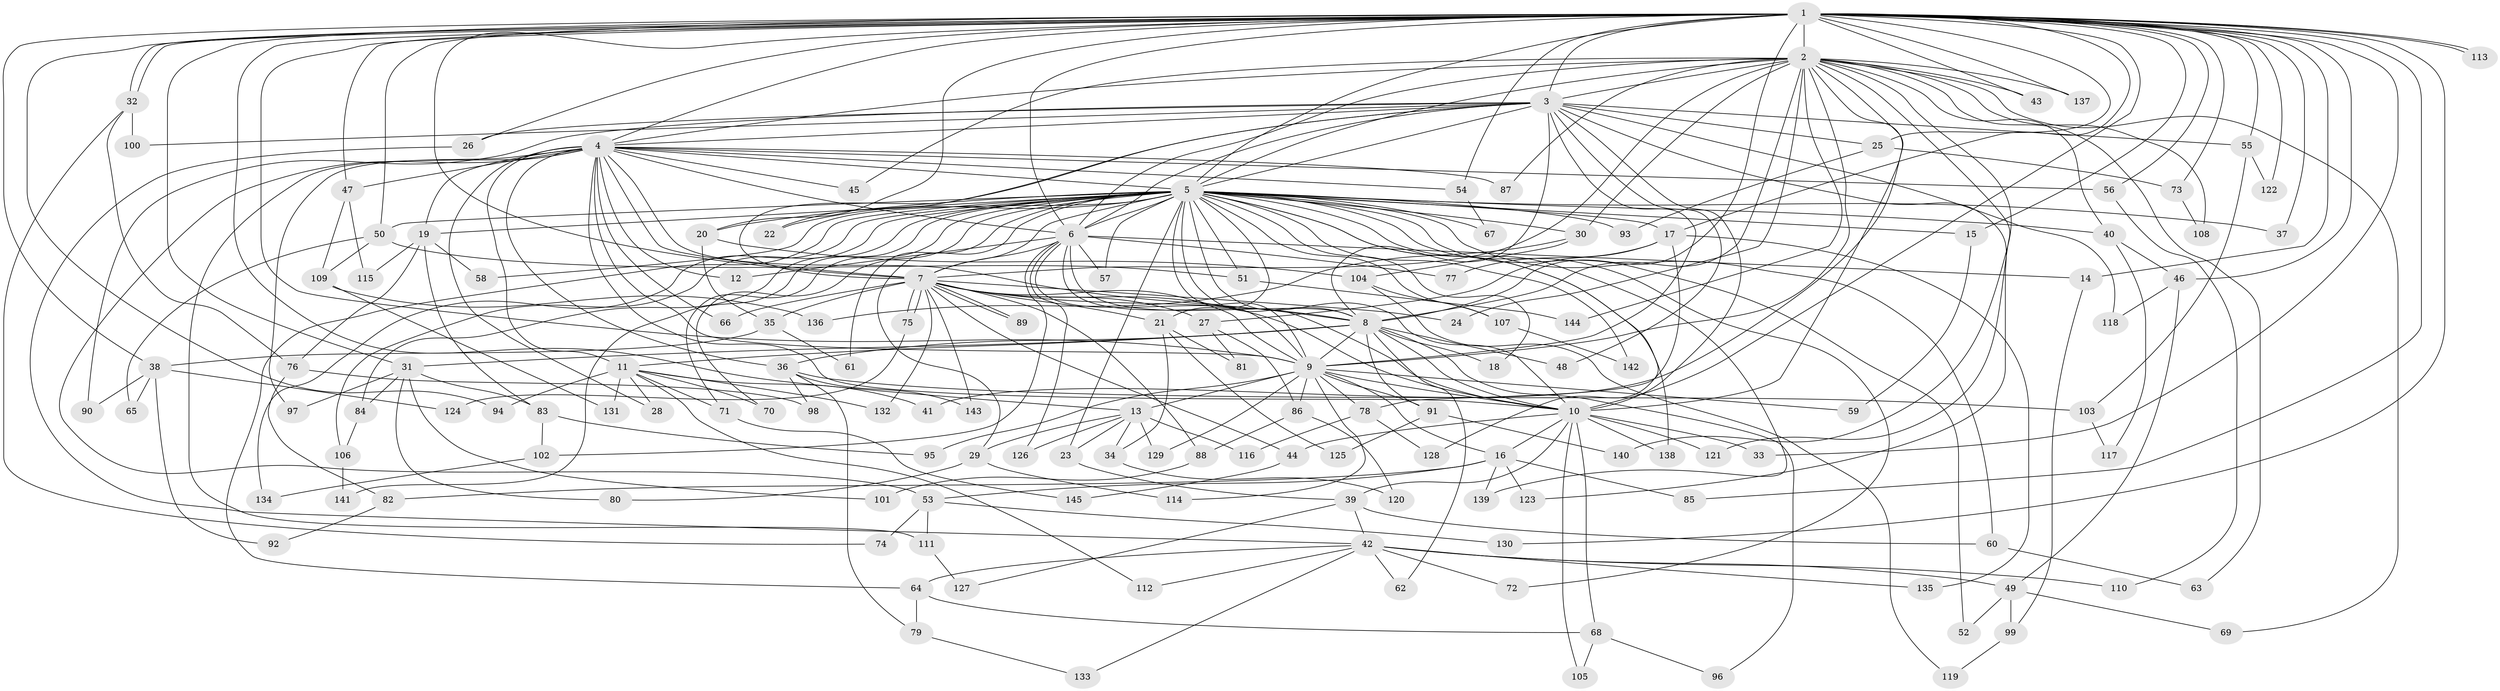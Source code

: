 // coarse degree distribution, {16: 0.0136986301369863, 17: 0.0273972602739726, 14: 0.0136986301369863, 9: 0.0136986301369863, 2: 0.2191780821917808, 29: 0.0136986301369863, 3: 0.2191780821917808, 15: 0.0136986301369863, 35: 0.0136986301369863, 6: 0.0547945205479452, 4: 0.1780821917808219, 5: 0.1095890410958904, 18: 0.0136986301369863, 1: 0.0273972602739726, 8: 0.0136986301369863, 11: 0.0136986301369863, 7: 0.0273972602739726, 13: 0.0136986301369863}
// Generated by graph-tools (version 1.1) at 2025/36/03/04/25 23:36:37]
// undirected, 145 vertices, 315 edges
graph export_dot {
  node [color=gray90,style=filled];
  1;
  2;
  3;
  4;
  5;
  6;
  7;
  8;
  9;
  10;
  11;
  12;
  13;
  14;
  15;
  16;
  17;
  18;
  19;
  20;
  21;
  22;
  23;
  24;
  25;
  26;
  27;
  28;
  29;
  30;
  31;
  32;
  33;
  34;
  35;
  36;
  37;
  38;
  39;
  40;
  41;
  42;
  43;
  44;
  45;
  46;
  47;
  48;
  49;
  50;
  51;
  52;
  53;
  54;
  55;
  56;
  57;
  58;
  59;
  60;
  61;
  62;
  63;
  64;
  65;
  66;
  67;
  68;
  69;
  70;
  71;
  72;
  73;
  74;
  75;
  76;
  77;
  78;
  79;
  80;
  81;
  82;
  83;
  84;
  85;
  86;
  87;
  88;
  89;
  90;
  91;
  92;
  93;
  94;
  95;
  96;
  97;
  98;
  99;
  100;
  101;
  102;
  103;
  104;
  105;
  106;
  107;
  108;
  109;
  110;
  111;
  112;
  113;
  114;
  115;
  116;
  117;
  118;
  119;
  120;
  121;
  122;
  123;
  124;
  125;
  126;
  127;
  128;
  129;
  130;
  131;
  132;
  133;
  134;
  135;
  136;
  137;
  138;
  139;
  140;
  141;
  142;
  143;
  144;
  145;
  1 -- 2;
  1 -- 3;
  1 -- 4;
  1 -- 5;
  1 -- 6;
  1 -- 7;
  1 -- 8;
  1 -- 9;
  1 -- 10;
  1 -- 13;
  1 -- 14;
  1 -- 15;
  1 -- 17;
  1 -- 20;
  1 -- 25;
  1 -- 26;
  1 -- 31;
  1 -- 32;
  1 -- 32;
  1 -- 33;
  1 -- 37;
  1 -- 38;
  1 -- 43;
  1 -- 46;
  1 -- 47;
  1 -- 50;
  1 -- 54;
  1 -- 55;
  1 -- 56;
  1 -- 73;
  1 -- 85;
  1 -- 94;
  1 -- 113;
  1 -- 113;
  1 -- 122;
  1 -- 130;
  1 -- 137;
  2 -- 3;
  2 -- 4;
  2 -- 5;
  2 -- 6;
  2 -- 7;
  2 -- 8;
  2 -- 9;
  2 -- 10;
  2 -- 24;
  2 -- 30;
  2 -- 40;
  2 -- 41;
  2 -- 43;
  2 -- 45;
  2 -- 63;
  2 -- 69;
  2 -- 87;
  2 -- 108;
  2 -- 121;
  2 -- 137;
  2 -- 140;
  2 -- 144;
  3 -- 4;
  3 -- 5;
  3 -- 6;
  3 -- 7;
  3 -- 8;
  3 -- 9;
  3 -- 10;
  3 -- 22;
  3 -- 25;
  3 -- 26;
  3 -- 48;
  3 -- 55;
  3 -- 90;
  3 -- 100;
  3 -- 118;
  3 -- 123;
  4 -- 5;
  4 -- 6;
  4 -- 7;
  4 -- 8;
  4 -- 9;
  4 -- 10;
  4 -- 11;
  4 -- 12;
  4 -- 19;
  4 -- 28;
  4 -- 36;
  4 -- 45;
  4 -- 47;
  4 -- 53;
  4 -- 54;
  4 -- 56;
  4 -- 66;
  4 -- 87;
  4 -- 97;
  4 -- 111;
  5 -- 6;
  5 -- 7;
  5 -- 8;
  5 -- 9;
  5 -- 10;
  5 -- 15;
  5 -- 17;
  5 -- 18;
  5 -- 19;
  5 -- 20;
  5 -- 21;
  5 -- 22;
  5 -- 23;
  5 -- 29;
  5 -- 30;
  5 -- 37;
  5 -- 40;
  5 -- 50;
  5 -- 51;
  5 -- 52;
  5 -- 57;
  5 -- 58;
  5 -- 60;
  5 -- 61;
  5 -- 64;
  5 -- 67;
  5 -- 70;
  5 -- 71;
  5 -- 72;
  5 -- 84;
  5 -- 93;
  5 -- 106;
  5 -- 107;
  5 -- 128;
  5 -- 134;
  5 -- 138;
  5 -- 139;
  5 -- 141;
  5 -- 142;
  6 -- 7;
  6 -- 8;
  6 -- 9;
  6 -- 10;
  6 -- 12;
  6 -- 14;
  6 -- 57;
  6 -- 77;
  6 -- 102;
  6 -- 126;
  7 -- 8;
  7 -- 9;
  7 -- 10;
  7 -- 21;
  7 -- 24;
  7 -- 27;
  7 -- 35;
  7 -- 44;
  7 -- 66;
  7 -- 75;
  7 -- 75;
  7 -- 88;
  7 -- 89;
  7 -- 89;
  7 -- 132;
  7 -- 143;
  8 -- 9;
  8 -- 10;
  8 -- 11;
  8 -- 18;
  8 -- 31;
  8 -- 36;
  8 -- 48;
  8 -- 62;
  8 -- 91;
  8 -- 96;
  9 -- 10;
  9 -- 13;
  9 -- 16;
  9 -- 59;
  9 -- 78;
  9 -- 86;
  9 -- 91;
  9 -- 95;
  9 -- 114;
  9 -- 129;
  10 -- 16;
  10 -- 33;
  10 -- 39;
  10 -- 44;
  10 -- 68;
  10 -- 105;
  10 -- 121;
  10 -- 138;
  11 -- 28;
  11 -- 41;
  11 -- 70;
  11 -- 71;
  11 -- 94;
  11 -- 112;
  11 -- 131;
  11 -- 132;
  13 -- 23;
  13 -- 29;
  13 -- 34;
  13 -- 116;
  13 -- 126;
  13 -- 129;
  14 -- 99;
  15 -- 59;
  16 -- 53;
  16 -- 82;
  16 -- 85;
  16 -- 123;
  16 -- 139;
  17 -- 27;
  17 -- 77;
  17 -- 78;
  17 -- 135;
  19 -- 58;
  19 -- 76;
  19 -- 83;
  19 -- 115;
  20 -- 35;
  20 -- 104;
  21 -- 34;
  21 -- 81;
  21 -- 125;
  23 -- 39;
  25 -- 73;
  25 -- 93;
  26 -- 42;
  27 -- 81;
  27 -- 86;
  29 -- 80;
  29 -- 114;
  30 -- 104;
  30 -- 136;
  31 -- 80;
  31 -- 83;
  31 -- 84;
  31 -- 97;
  31 -- 101;
  32 -- 74;
  32 -- 76;
  32 -- 100;
  34 -- 120;
  35 -- 38;
  35 -- 61;
  36 -- 79;
  36 -- 98;
  36 -- 103;
  36 -- 143;
  38 -- 65;
  38 -- 90;
  38 -- 92;
  38 -- 124;
  39 -- 42;
  39 -- 60;
  39 -- 127;
  40 -- 46;
  40 -- 117;
  42 -- 49;
  42 -- 62;
  42 -- 64;
  42 -- 72;
  42 -- 110;
  42 -- 112;
  42 -- 133;
  42 -- 135;
  44 -- 145;
  46 -- 49;
  46 -- 118;
  47 -- 109;
  47 -- 115;
  49 -- 52;
  49 -- 69;
  49 -- 99;
  50 -- 51;
  50 -- 65;
  50 -- 109;
  51 -- 144;
  53 -- 74;
  53 -- 111;
  53 -- 130;
  54 -- 67;
  55 -- 103;
  55 -- 122;
  56 -- 110;
  60 -- 63;
  64 -- 68;
  64 -- 79;
  68 -- 96;
  68 -- 105;
  71 -- 145;
  73 -- 108;
  75 -- 124;
  76 -- 82;
  76 -- 98;
  78 -- 116;
  78 -- 128;
  79 -- 133;
  82 -- 92;
  83 -- 95;
  83 -- 102;
  84 -- 106;
  86 -- 88;
  86 -- 120;
  88 -- 101;
  91 -- 125;
  91 -- 140;
  99 -- 119;
  102 -- 134;
  103 -- 117;
  104 -- 107;
  104 -- 119;
  106 -- 141;
  107 -- 142;
  109 -- 131;
  109 -- 136;
  111 -- 127;
}
